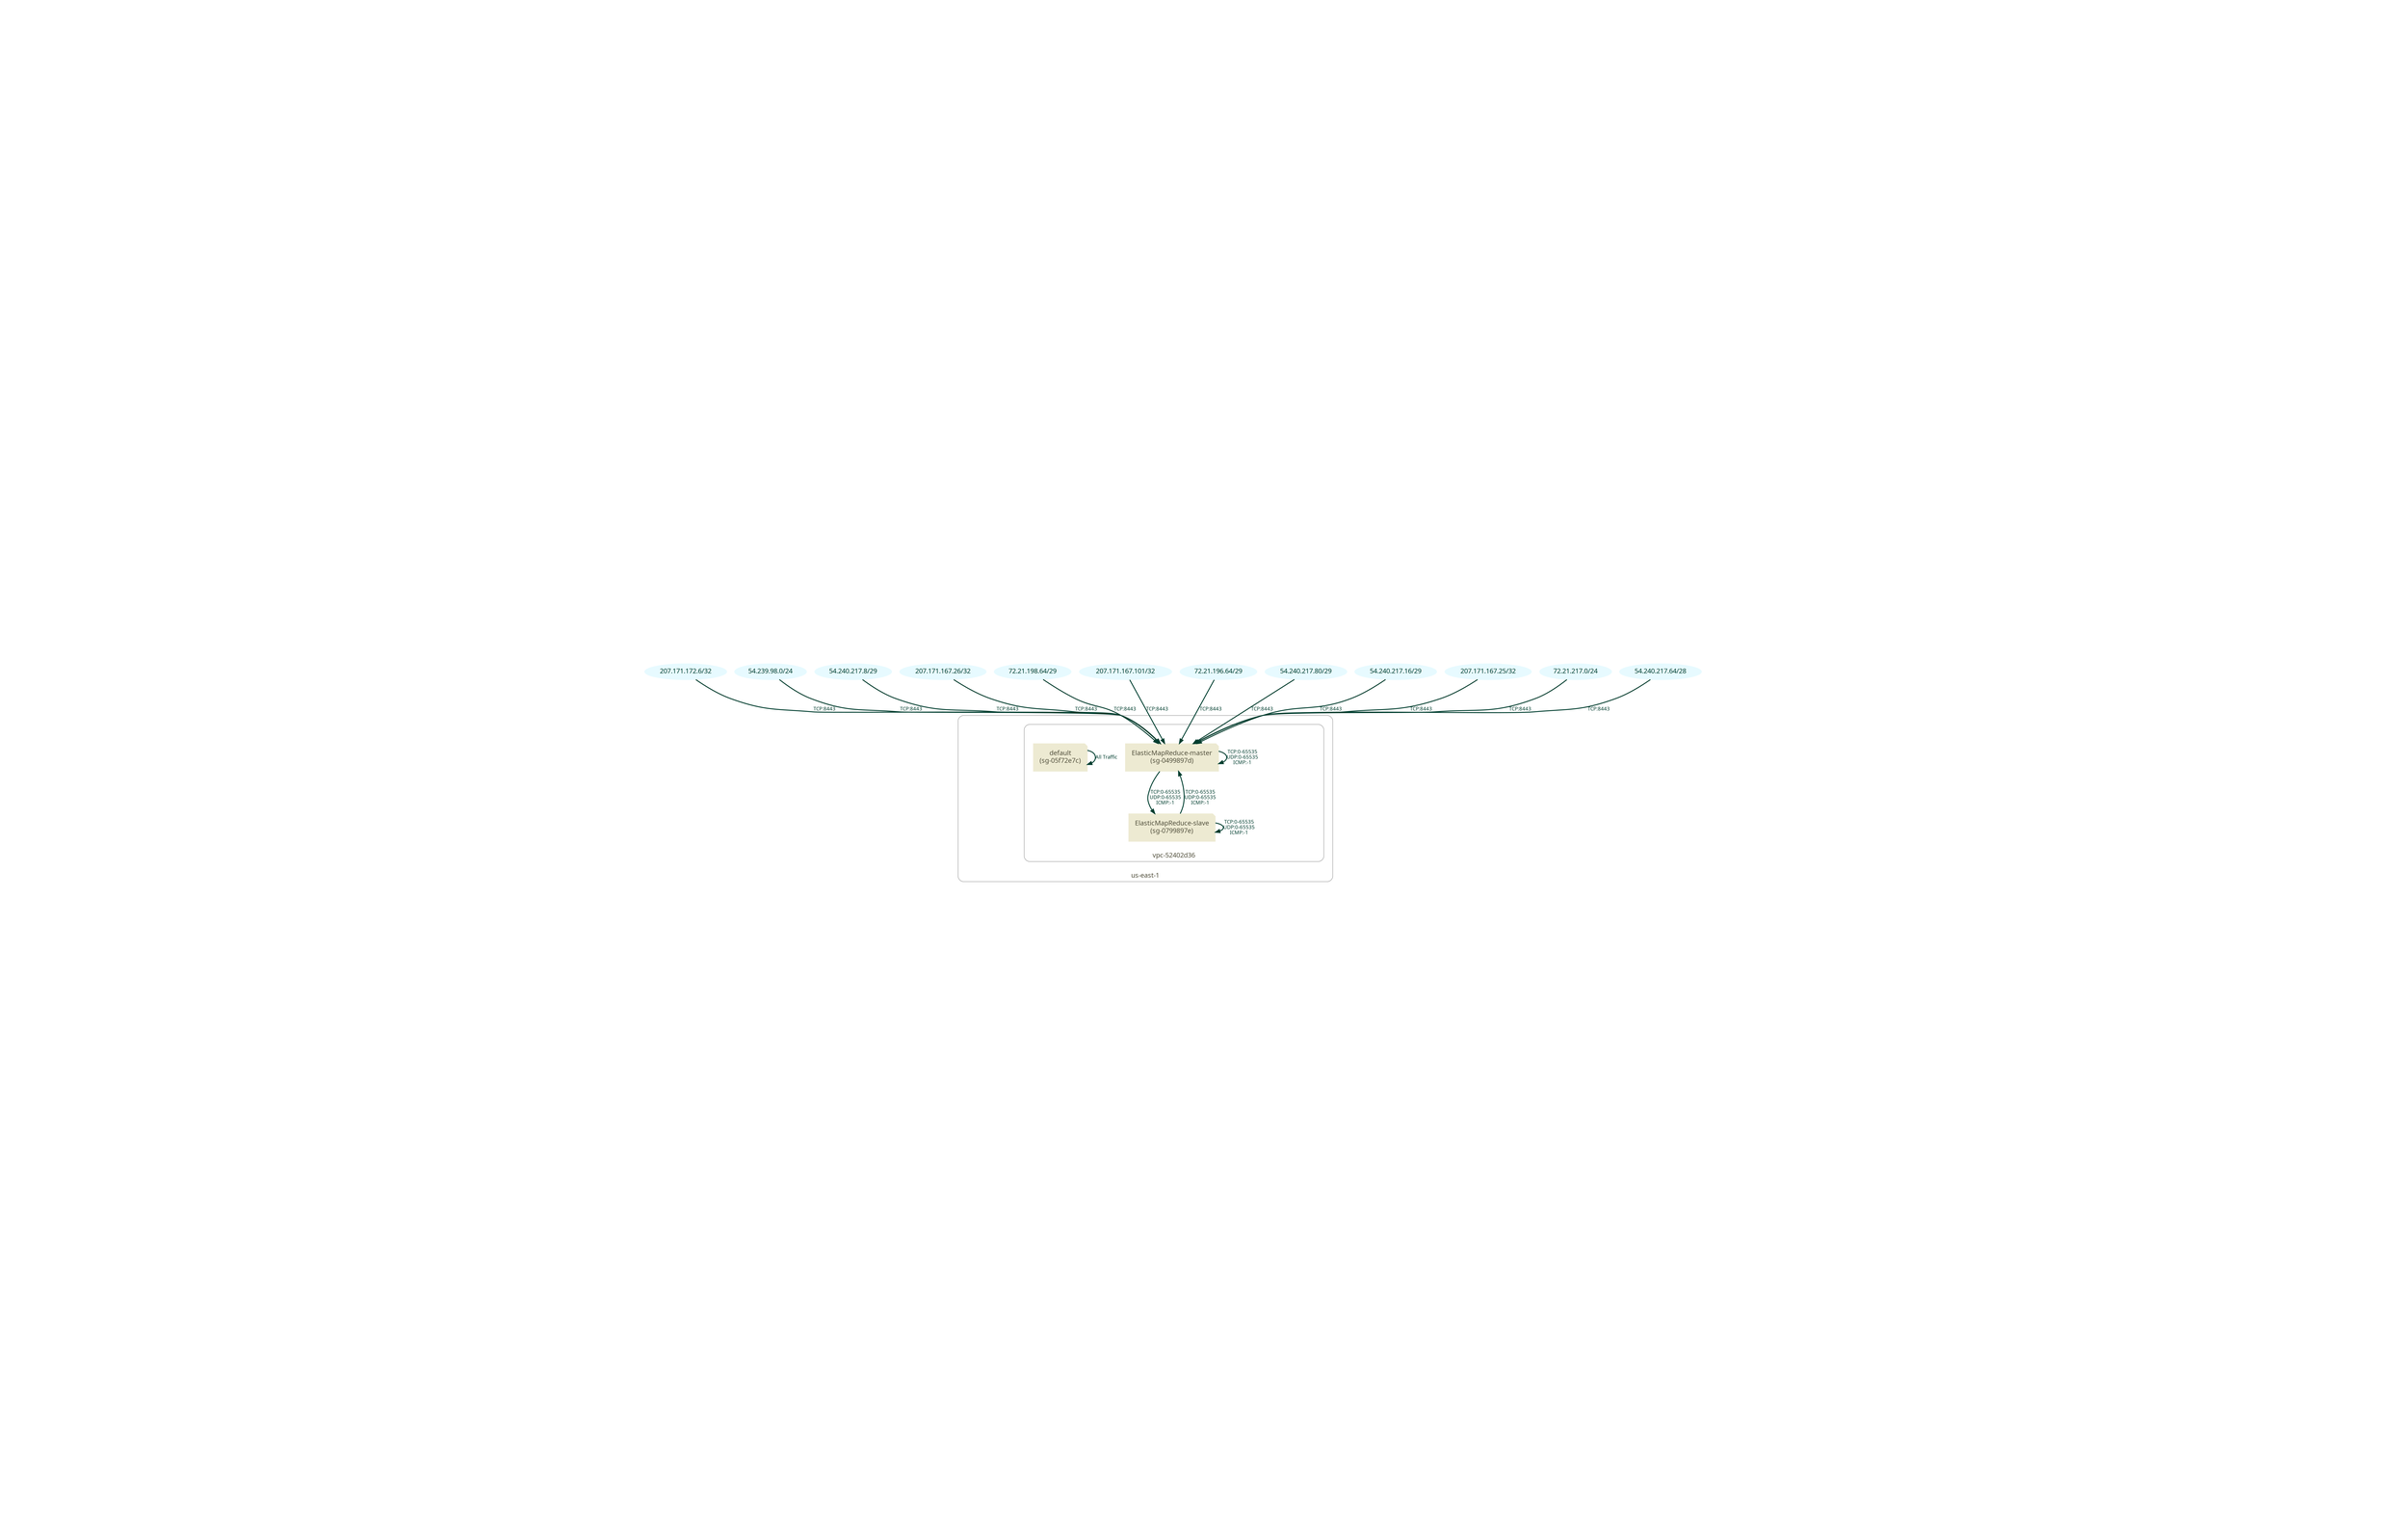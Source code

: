 digraph G {
  subgraph clusterAWS {
    subgraph clusterSG {
      subgraph cluster0 {
      }
      label="vpc-52402d36";
      labelloc="b";
      style="rounded";
      color="#999999";
      fontsize="15";
      fontname="Futura";
      fontcolor="#54523F";
      margin="20";
      4377402511295746848[label="",image="/usr/local/lib/ruby/gems/2.4.0/gems/sgviz-0.0.2/lib/sgviz/images/vpc.png",peripheries="0",fixedsize="true",imagescale="true",shape="circle",width="1.5"];
      -4471074554725507864[shape="note",style="filled",color="#EDEAD2",fillcolor="#EDEAD2",label="ElasticMapReduce-master\n(sg-0499897d)",fontsize="15",fontname="Futura",fontcolor="#54523F",margin="0.2"];
    }
    label="us-east-1";
    labelloc="b";
    style="rounded";
    color="#999999";
    fontsize="15";
    fontname="Futura";
    fontcolor="#54523F";
    margin="20";
    aws[label="",image="/usr/local/lib/ruby/gems/2.4.0/gems/sgviz-0.0.2/lib/sgviz/images/aws.png",peripheries="0",fixedsize="true",imagescale="true",shape="circle",width="1.5"];
  }
  subgraph clusterAWS {
    subgraph clusterSG {
      subgraph cluster0 {
      }
      label="vpc-52402d36";
      labelloc="b";
      style="rounded";
      color="#999999";
      fontsize="15";
      fontname="Futura";
      fontcolor="#54523F";
      margin="20";
      4377402511295746848[label="",image="/usr/local/lib/ruby/gems/2.4.0/gems/sgviz-0.0.2/lib/sgviz/images/vpc.png",peripheries="0",fixedsize="true",imagescale="true",shape="circle",width="1.5"];
      4302199691194202252[shape="note",style="filled",color="#EDEAD2",fillcolor="#EDEAD2",label="default\n(sg-05f72e7c)",fontsize="15",fontname="Futura",fontcolor="#54523F",margin="0.2"];
    }
    label="us-east-1";
    labelloc="b";
    style="rounded";
    color="#999999";
    fontsize="15";
    fontname="Futura";
    fontcolor="#54523F";
    margin="20";
    aws[label="",image="/usr/local/lib/ruby/gems/2.4.0/gems/sgviz-0.0.2/lib/sgviz/images/aws.png",peripheries="0",fixedsize="true",imagescale="true",shape="circle",width="1.5"];
  }
  subgraph clusterAWS {
    subgraph clusterSG {
      subgraph cluster0 {
      }
      label="vpc-52402d36";
      labelloc="b";
      style="rounded";
      color="#999999";
      fontsize="15";
      fontname="Futura";
      fontcolor="#54523F";
      margin="20";
      4377402511295746848[label="",image="/usr/local/lib/ruby/gems/2.4.0/gems/sgviz-0.0.2/lib/sgviz/images/vpc.png",peripheries="0",fixedsize="true",imagescale="true",shape="circle",width="1.5"];
      4217712365708951375[shape="note",style="filled",color="#EDEAD2",fillcolor="#EDEAD2",label="ElasticMapReduce-slave\n(sg-0799897e)",fontsize="15",fontname="Futura",fontcolor="#54523F",margin="0.2"];
    }
    label="us-east-1";
    labelloc="b";
    style="rounded";
    color="#999999";
    fontsize="15";
    fontname="Futura";
    fontcolor="#54523F";
    margin="20";
    aws[label="",image="/usr/local/lib/ruby/gems/2.4.0/gems/sgviz-0.0.2/lib/sgviz/images/aws.png",peripheries="0",fixedsize="true",imagescale="true",shape="circle",width="1.5"];
  }
  layout="dot";
  label="";
  labelloc="b";
  fontsize="15";
  fontname="Futura";
  fontcolor="#54523F";
  margin="20";
  node[fontsize="15",fontname="Futura"];
  -4471074554725507864;
  4217712365708951375;
  -4132371083124762930[shape="ellipse",style="filled",color="#E7FAFF",fillcolor="#E7FAFF",label="207.171.172.6/32",fontsize="15",fontname="Futura",fontcolor="#003E2F"];
  -953682577231466002[shape="ellipse",style="filled",color="#E7FAFF",fillcolor="#E7FAFF",label="54.239.98.0/24",fontsize="15",fontname="Futura",fontcolor="#003E2F"];
  -2689291889427058117[shape="ellipse",style="filled",color="#E7FAFF",fillcolor="#E7FAFF",label="54.240.217.8/29",fontsize="15",fontname="Futura",fontcolor="#003E2F"];
  -1270859321516106000[shape="ellipse",style="filled",color="#E7FAFF",fillcolor="#E7FAFF",label="207.171.167.26/32",fontsize="15",fontname="Futura",fontcolor="#003E2F"];
  3092524541599163134[shape="ellipse",style="filled",color="#E7FAFF",fillcolor="#E7FAFF",label="72.21.198.64/29",fontsize="15",fontname="Futura",fontcolor="#003E2F"];
  679312433182620328[shape="ellipse",style="filled",color="#E7FAFF",fillcolor="#E7FAFF",label="207.171.167.101/32",fontsize="15",fontname="Futura",fontcolor="#003E2F"];
  2098643307169298109[shape="ellipse",style="filled",color="#E7FAFF",fillcolor="#E7FAFF",label="72.21.196.64/29",fontsize="15",fontname="Futura",fontcolor="#003E2F"];
  -3190879042329018237[shape="ellipse",style="filled",color="#E7FAFF",fillcolor="#E7FAFF",label="54.240.217.80/29",fontsize="15",fontname="Futura",fontcolor="#003E2F"];
  -747329791253721743[shape="ellipse",style="filled",color="#E7FAFF",fillcolor="#E7FAFF",label="54.240.217.16/29",fontsize="15",fontname="Futura",fontcolor="#003E2F"];
  -3314232492722716614[shape="ellipse",style="filled",color="#E7FAFF",fillcolor="#E7FAFF",label="207.171.167.25/32",fontsize="15",fontname="Futura",fontcolor="#003E2F"];
  3959034833382463364[shape="ellipse",style="filled",color="#E7FAFF",fillcolor="#E7FAFF",label="72.21.217.0/24",fontsize="15",fontname="Futura",fontcolor="#003E2F"];
  -2382992532777493793[shape="ellipse",style="filled",color="#E7FAFF",fillcolor="#E7FAFF",label="54.240.217.64/28",fontsize="15",fontname="Futura",fontcolor="#003E2F"];
  4302199691194202252;
  -2226972608553722898[label="",image="/usr/local/lib/ruby/gems/2.4.0/gems/sgviz-0.0.2/lib/sgviz/images/internet.png",peripheries="0",fixedsize="true",imagescale="true",shape="circle",width="1.67"];
  -4471074554725507864 -> -4471074554725507864[label="TCP:0-65535\nUDP:0-65535\nICMP:-1",style="bold",arrowhead="normal",color="#003E2F",fontname="Futura",fontsize="11.25",fontcolor="#003E2F"];
  4217712365708951375 -> -4471074554725507864[label="TCP:0-65535\nUDP:0-65535\nICMP:-1",style="bold",arrowhead="normal",color="#003E2F",fontname="Futura",fontsize="11.25",fontcolor="#003E2F"];
  -4132371083124762930 -> -4471074554725507864[label="TCP:8443",style="bold",arrowhead="normal",color="#003E2F",fontname="Futura",fontsize="11.25",fontcolor="#003E2F"];
  -953682577231466002 -> -4471074554725507864[label="TCP:8443",style="bold",arrowhead="normal",color="#003E2F",fontname="Futura",fontsize="11.25",fontcolor="#003E2F"];
  -2689291889427058117 -> -4471074554725507864[label="TCP:8443",style="bold",arrowhead="normal",color="#003E2F",fontname="Futura",fontsize="11.25",fontcolor="#003E2F"];
  -1270859321516106000 -> -4471074554725507864[label="TCP:8443",style="bold",arrowhead="normal",color="#003E2F",fontname="Futura",fontsize="11.25",fontcolor="#003E2F"];
  3092524541599163134 -> -4471074554725507864[label="TCP:8443",style="bold",arrowhead="normal",color="#003E2F",fontname="Futura",fontsize="11.25",fontcolor="#003E2F"];
  679312433182620328 -> -4471074554725507864[label="TCP:8443",style="bold",arrowhead="normal",color="#003E2F",fontname="Futura",fontsize="11.25",fontcolor="#003E2F"];
  2098643307169298109 -> -4471074554725507864[label="TCP:8443",style="bold",arrowhead="normal",color="#003E2F",fontname="Futura",fontsize="11.25",fontcolor="#003E2F"];
  -3190879042329018237 -> -4471074554725507864[label="TCP:8443",style="bold",arrowhead="normal",color="#003E2F",fontname="Futura",fontsize="11.25",fontcolor="#003E2F"];
  -747329791253721743 -> -4471074554725507864[label="TCP:8443",style="bold",arrowhead="normal",color="#003E2F",fontname="Futura",fontsize="11.25",fontcolor="#003E2F"];
  -3314232492722716614 -> -4471074554725507864[label="TCP:8443",style="bold",arrowhead="normal",color="#003E2F",fontname="Futura",fontsize="11.25",fontcolor="#003E2F"];
  3959034833382463364 -> -4471074554725507864[label="TCP:8443",style="bold",arrowhead="normal",color="#003E2F",fontname="Futura",fontsize="11.25",fontcolor="#003E2F"];
  -2382992532777493793 -> -4471074554725507864[label="TCP:8443",style="bold",arrowhead="normal",color="#003E2F",fontname="Futura",fontsize="11.25",fontcolor="#003E2F"];
  4302199691194202252 -> 4302199691194202252[label="All Traffic",style="bold",arrowhead="normal",color="#003E2F",fontname="Futura",fontsize="11.25",fontcolor="#003E2F"];
  -4471074554725507864 -> 4217712365708951375[label="TCP:0-65535\nUDP:0-65535\nICMP:-1",style="bold",arrowhead="normal",color="#003E2F",fontname="Futura",fontsize="11.25",fontcolor="#003E2F"];
  4217712365708951375 -> 4217712365708951375[label="TCP:0-65535\nUDP:0-65535\nICMP:-1",style="bold",arrowhead="normal",color="#003E2F",fontname="Futura",fontsize="11.25",fontcolor="#003E2F"];
}
